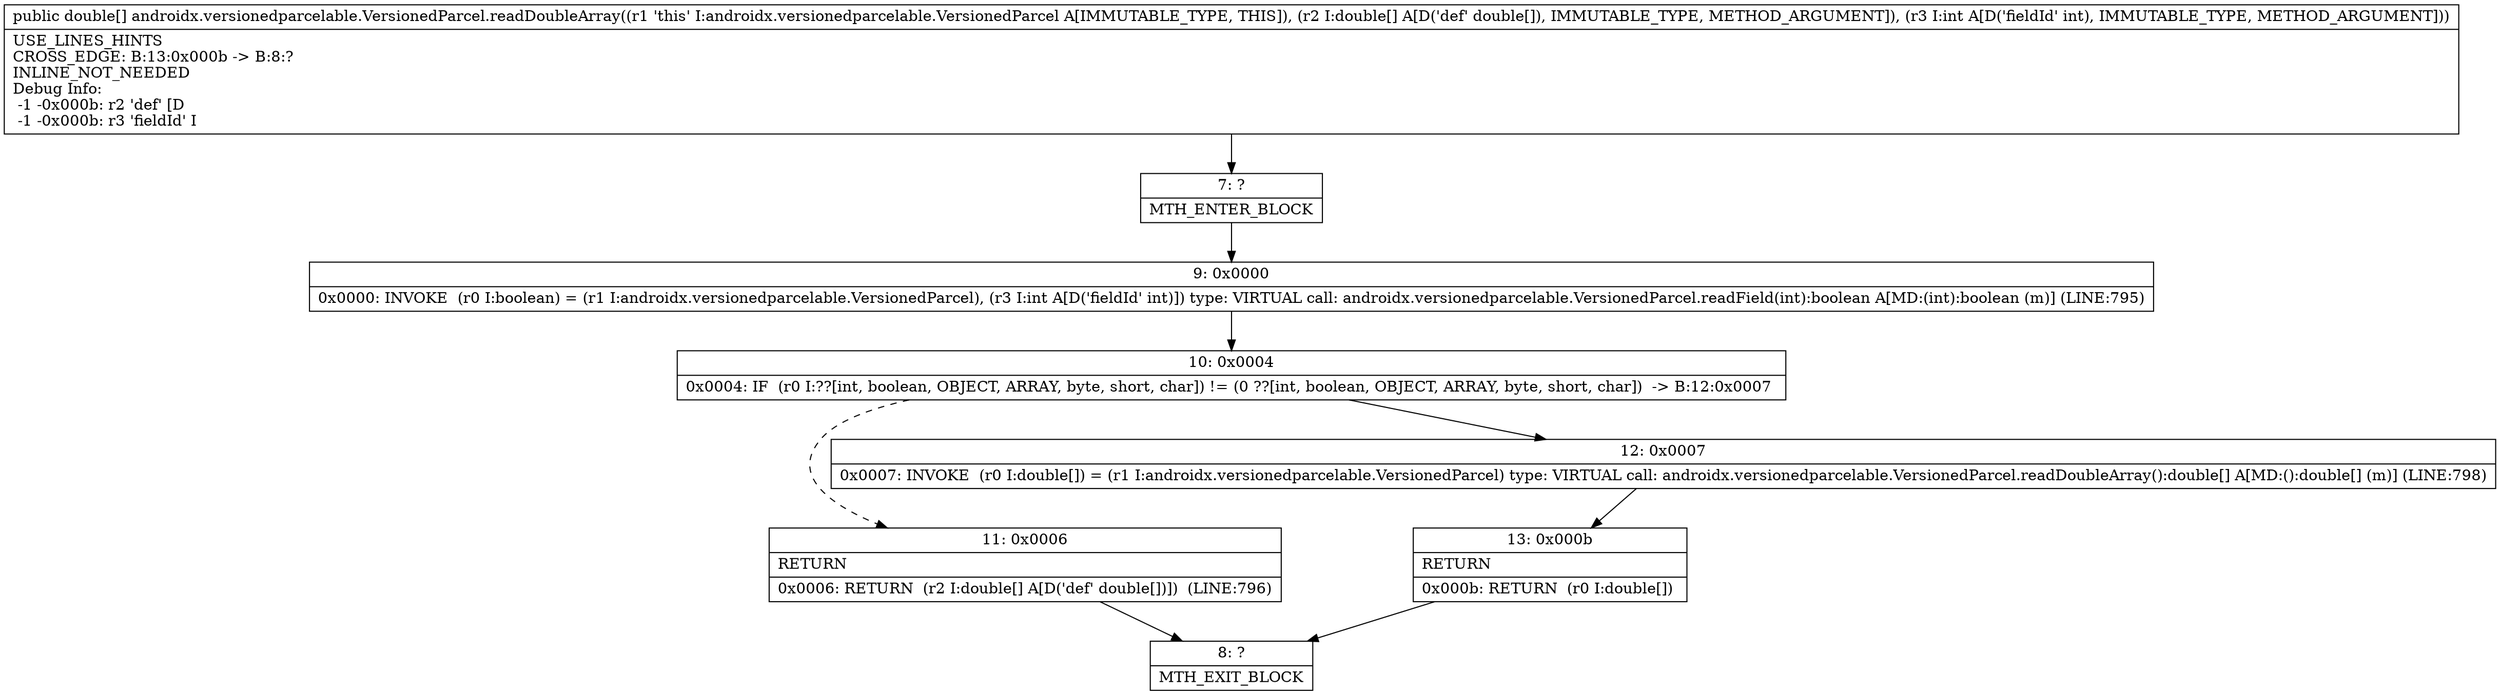 digraph "CFG forandroidx.versionedparcelable.VersionedParcel.readDoubleArray([DI)[D" {
Node_7 [shape=record,label="{7\:\ ?|MTH_ENTER_BLOCK\l}"];
Node_9 [shape=record,label="{9\:\ 0x0000|0x0000: INVOKE  (r0 I:boolean) = (r1 I:androidx.versionedparcelable.VersionedParcel), (r3 I:int A[D('fieldId' int)]) type: VIRTUAL call: androidx.versionedparcelable.VersionedParcel.readField(int):boolean A[MD:(int):boolean (m)] (LINE:795)\l}"];
Node_10 [shape=record,label="{10\:\ 0x0004|0x0004: IF  (r0 I:??[int, boolean, OBJECT, ARRAY, byte, short, char]) != (0 ??[int, boolean, OBJECT, ARRAY, byte, short, char])  \-\> B:12:0x0007 \l}"];
Node_11 [shape=record,label="{11\:\ 0x0006|RETURN\l|0x0006: RETURN  (r2 I:double[] A[D('def' double[])])  (LINE:796)\l}"];
Node_8 [shape=record,label="{8\:\ ?|MTH_EXIT_BLOCK\l}"];
Node_12 [shape=record,label="{12\:\ 0x0007|0x0007: INVOKE  (r0 I:double[]) = (r1 I:androidx.versionedparcelable.VersionedParcel) type: VIRTUAL call: androidx.versionedparcelable.VersionedParcel.readDoubleArray():double[] A[MD:():double[] (m)] (LINE:798)\l}"];
Node_13 [shape=record,label="{13\:\ 0x000b|RETURN\l|0x000b: RETURN  (r0 I:double[]) \l}"];
MethodNode[shape=record,label="{public double[] androidx.versionedparcelable.VersionedParcel.readDoubleArray((r1 'this' I:androidx.versionedparcelable.VersionedParcel A[IMMUTABLE_TYPE, THIS]), (r2 I:double[] A[D('def' double[]), IMMUTABLE_TYPE, METHOD_ARGUMENT]), (r3 I:int A[D('fieldId' int), IMMUTABLE_TYPE, METHOD_ARGUMENT]))  | USE_LINES_HINTS\lCROSS_EDGE: B:13:0x000b \-\> B:8:?\lINLINE_NOT_NEEDED\lDebug Info:\l  \-1 \-0x000b: r2 'def' [D\l  \-1 \-0x000b: r3 'fieldId' I\l}"];
MethodNode -> Node_7;Node_7 -> Node_9;
Node_9 -> Node_10;
Node_10 -> Node_11[style=dashed];
Node_10 -> Node_12;
Node_11 -> Node_8;
Node_12 -> Node_13;
Node_13 -> Node_8;
}

